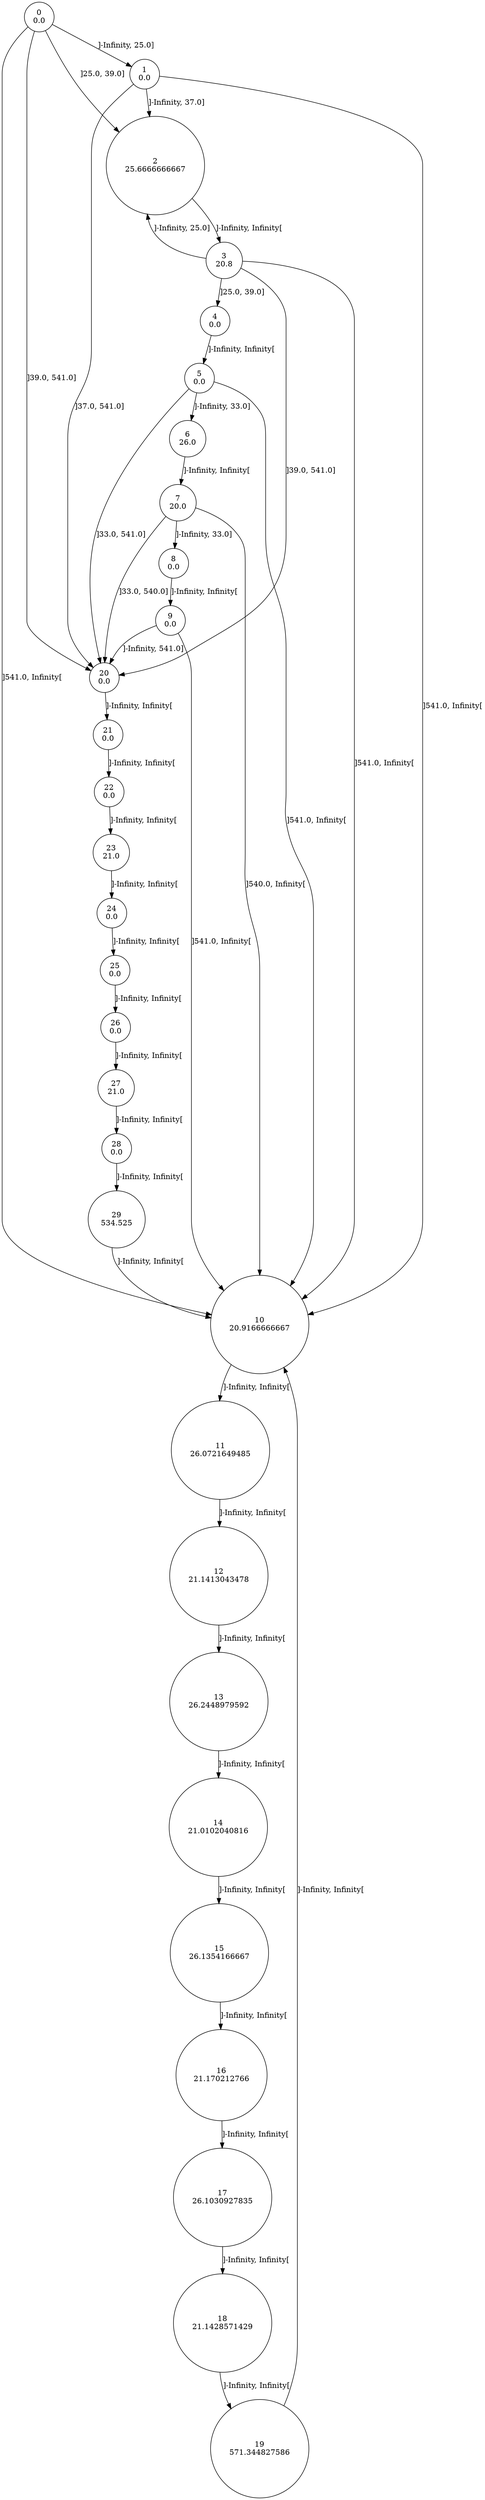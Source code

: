 digraph a {
0 [shape=circle, label="0\n0.0"];
	0 -> 1 [label="]-Infinity, 25.0]"];
	0 -> 2 [label="]25.0, 39.0]"];
	0 -> 20 [label="]39.0, 541.0]"];
	0 -> 10 [label="]541.0, Infinity["];
1 [shape=circle, label="1\n0.0"];
	1 -> 2 [label="]-Infinity, 37.0]"];
	1 -> 20 [label="]37.0, 541.0]"];
	1 -> 10 [label="]541.0, Infinity["];
2 [shape=circle, label="2\n25.6666666667"];
	2 -> 3 [label="]-Infinity, Infinity["];
3 [shape=circle, label="3\n20.8"];
	3 -> 2 [label="]-Infinity, 25.0]"];
	3 -> 4 [label="]25.0, 39.0]"];
	3 -> 20 [label="]39.0, 541.0]"];
	3 -> 10 [label="]541.0, Infinity["];
4 [shape=circle, label="4\n0.0"];
	4 -> 5 [label="]-Infinity, Infinity["];
5 [shape=circle, label="5\n0.0"];
	5 -> 6 [label="]-Infinity, 33.0]"];
	5 -> 20 [label="]33.0, 541.0]"];
	5 -> 10 [label="]541.0, Infinity["];
6 [shape=circle, label="6\n26.0"];
	6 -> 7 [label="]-Infinity, Infinity["];
7 [shape=circle, label="7\n20.0"];
	7 -> 8 [label="]-Infinity, 33.0]"];
	7 -> 20 [label="]33.0, 540.0]"];
	7 -> 10 [label="]540.0, Infinity["];
8 [shape=circle, label="8\n0.0"];
	8 -> 9 [label="]-Infinity, Infinity["];
9 [shape=circle, label="9\n0.0"];
	9 -> 20 [label="]-Infinity, 541.0]"];
	9 -> 10 [label="]541.0, Infinity["];
10 [shape=circle, label="10\n20.9166666667"];
	10 -> 11 [label="]-Infinity, Infinity["];
11 [shape=circle, label="11\n26.0721649485"];
	11 -> 12 [label="]-Infinity, Infinity["];
12 [shape=circle, label="12\n21.1413043478"];
	12 -> 13 [label="]-Infinity, Infinity["];
13 [shape=circle, label="13\n26.2448979592"];
	13 -> 14 [label="]-Infinity, Infinity["];
14 [shape=circle, label="14\n21.0102040816"];
	14 -> 15 [label="]-Infinity, Infinity["];
15 [shape=circle, label="15\n26.1354166667"];
	15 -> 16 [label="]-Infinity, Infinity["];
16 [shape=circle, label="16\n21.170212766"];
	16 -> 17 [label="]-Infinity, Infinity["];
17 [shape=circle, label="17\n26.1030927835"];
	17 -> 18 [label="]-Infinity, Infinity["];
18 [shape=circle, label="18\n21.1428571429"];
	18 -> 19 [label="]-Infinity, Infinity["];
19 [shape=circle, label="19\n571.344827586"];
	19 -> 10 [label="]-Infinity, Infinity["];
20 [shape=circle, label="20\n0.0"];
	20 -> 21 [label="]-Infinity, Infinity["];
21 [shape=circle, label="21\n0.0"];
	21 -> 22 [label="]-Infinity, Infinity["];
22 [shape=circle, label="22\n0.0"];
	22 -> 23 [label="]-Infinity, Infinity["];
23 [shape=circle, label="23\n21.0"];
	23 -> 24 [label="]-Infinity, Infinity["];
24 [shape=circle, label="24\n0.0"];
	24 -> 25 [label="]-Infinity, Infinity["];
25 [shape=circle, label="25\n0.0"];
	25 -> 26 [label="]-Infinity, Infinity["];
26 [shape=circle, label="26\n0.0"];
	26 -> 27 [label="]-Infinity, Infinity["];
27 [shape=circle, label="27\n21.0"];
	27 -> 28 [label="]-Infinity, Infinity["];
28 [shape=circle, label="28\n0.0"];
	28 -> 29 [label="]-Infinity, Infinity["];
29 [shape=circle, label="29\n534.525"];
	29 -> 10 [label="]-Infinity, Infinity["];
}